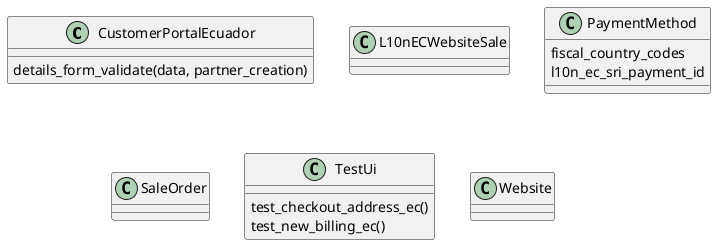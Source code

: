 @startuml classes_l10n_ec_website_sale
set namespaceSeparator none
class "CustomerPortalEcuador" as odoo_src.odoo.addons.l10n_ec_website_sale.controllers.portal.CustomerPortalEcuador {
  details_form_validate(data, partner_creation)
}
class "L10nECWebsiteSale" as odoo_src.odoo.addons.l10n_ec_website_sale.controllers.main.L10nECWebsiteSale {
}
class "PaymentMethod" as odoo_src.odoo.addons.l10n_ec_website_sale.models.payment_method.PaymentMethod {
  fiscal_country_codes
  l10n_ec_sri_payment_id
}
class "SaleOrder" as odoo_src.odoo.addons.l10n_ec_website_sale.models.sale_order.SaleOrder {
}
class "TestUi" as odoo_src.odoo.addons.l10n_ec_website_sale.tests.test_l10n_ec_website_sale.TestUi {
  test_checkout_address_ec()
  test_new_billing_ec()
}
class "Website" as odoo_src.odoo.addons.l10n_ec_website_sale.models.website.Website {
}
@enduml
